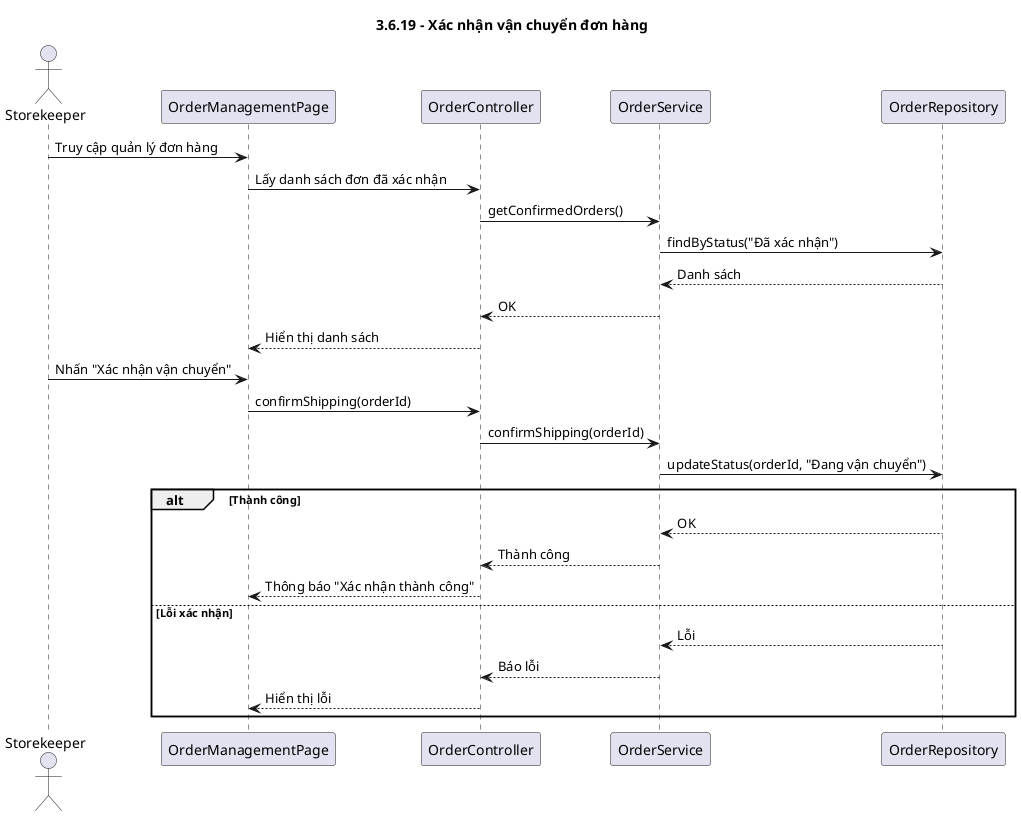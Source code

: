 @startuml
title 3.6.19 - Xác nhận vận chuyển đơn hàng

actor Storekeeper
participant "OrderManagementPage" as OMP
participant "OrderController" as OC
participant "OrderService" as OS
participant "OrderRepository" as OR

Storekeeper -> OMP: Truy cập quản lý đơn hàng
OMP -> OC: Lấy danh sách đơn đã xác nhận
OC -> OS: getConfirmedOrders()
OS -> OR: findByStatus("Đã xác nhận")
OR --> OS: Danh sách
OS --> OC: OK
OC --> OMP: Hiển thị danh sách

Storekeeper -> OMP: Nhấn "Xác nhận vận chuyển"
OMP -> OC: confirmShipping(orderId)
OC -> OS: confirmShipping(orderId)
OS -> OR: updateStatus(orderId, "Đang vận chuyển")

alt Thành công
    OR --> OS: OK
    OS --> OC: Thành công
    OC --> OMP: Thông báo "Xác nhận thành công"
else Lỗi xác nhận
    OR --> OS: Lỗi
    OS --> OC: Báo lỗi
    OC --> OMP: Hiển thị lỗi
end

@enduml
